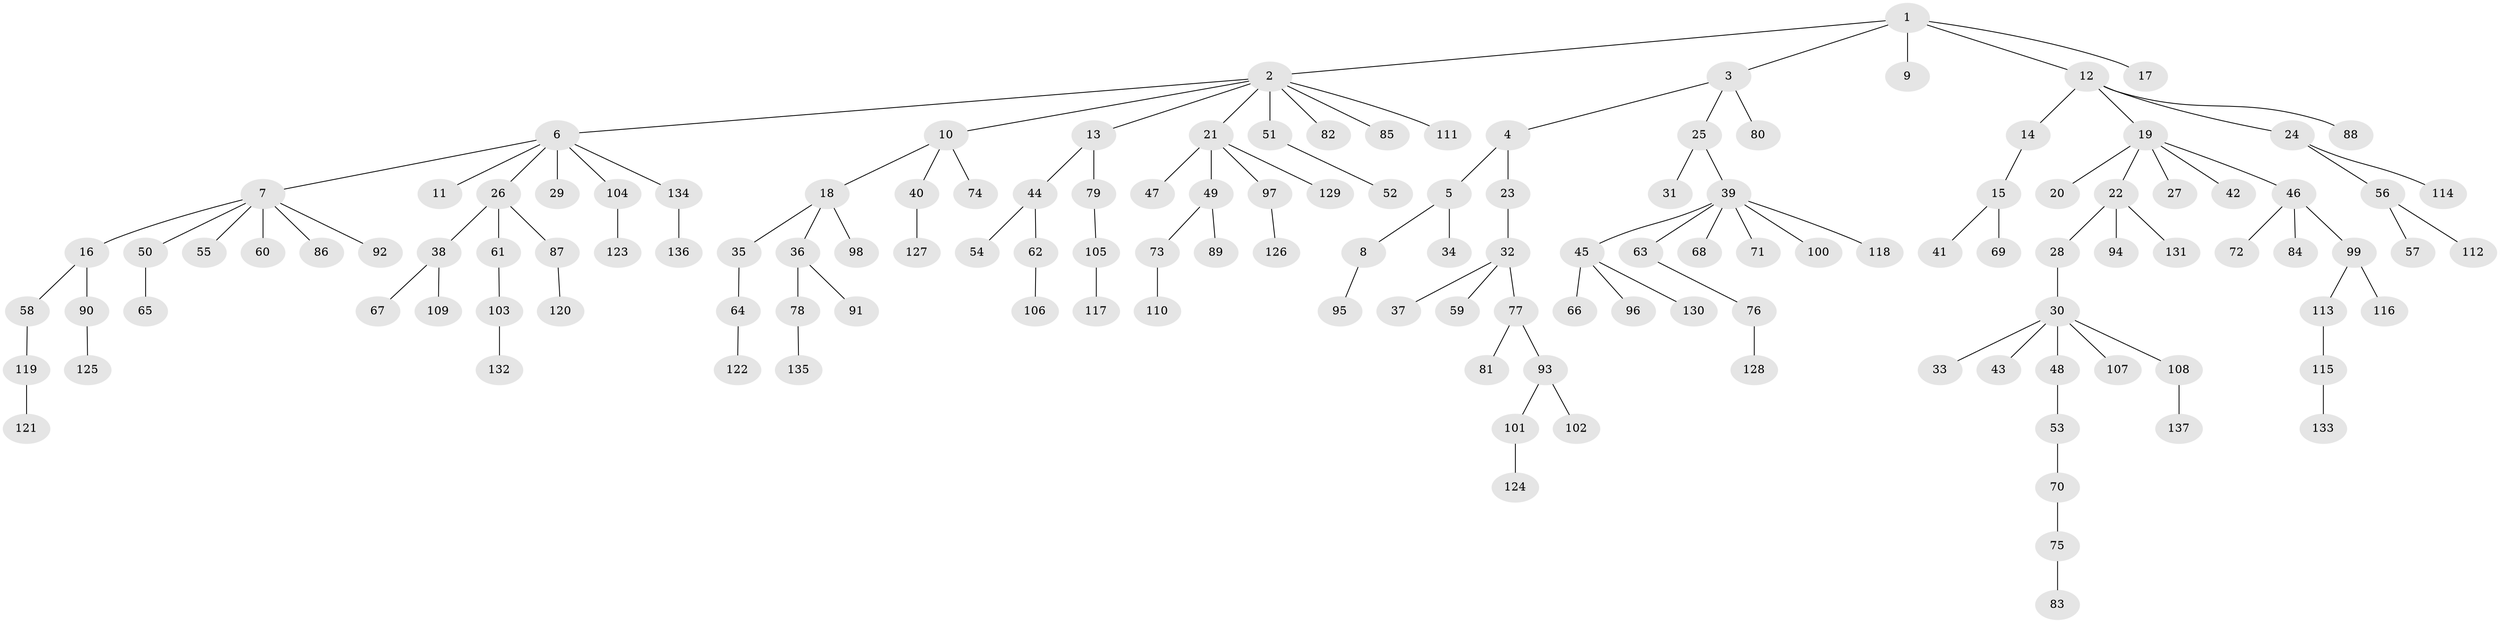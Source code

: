 // Generated by graph-tools (version 1.1) at 2025/02/03/09/25 03:02:24]
// undirected, 137 vertices, 136 edges
graph export_dot {
graph [start="1"]
  node [color=gray90,style=filled];
  1;
  2;
  3;
  4;
  5;
  6;
  7;
  8;
  9;
  10;
  11;
  12;
  13;
  14;
  15;
  16;
  17;
  18;
  19;
  20;
  21;
  22;
  23;
  24;
  25;
  26;
  27;
  28;
  29;
  30;
  31;
  32;
  33;
  34;
  35;
  36;
  37;
  38;
  39;
  40;
  41;
  42;
  43;
  44;
  45;
  46;
  47;
  48;
  49;
  50;
  51;
  52;
  53;
  54;
  55;
  56;
  57;
  58;
  59;
  60;
  61;
  62;
  63;
  64;
  65;
  66;
  67;
  68;
  69;
  70;
  71;
  72;
  73;
  74;
  75;
  76;
  77;
  78;
  79;
  80;
  81;
  82;
  83;
  84;
  85;
  86;
  87;
  88;
  89;
  90;
  91;
  92;
  93;
  94;
  95;
  96;
  97;
  98;
  99;
  100;
  101;
  102;
  103;
  104;
  105;
  106;
  107;
  108;
  109;
  110;
  111;
  112;
  113;
  114;
  115;
  116;
  117;
  118;
  119;
  120;
  121;
  122;
  123;
  124;
  125;
  126;
  127;
  128;
  129;
  130;
  131;
  132;
  133;
  134;
  135;
  136;
  137;
  1 -- 2;
  1 -- 3;
  1 -- 9;
  1 -- 12;
  1 -- 17;
  2 -- 6;
  2 -- 10;
  2 -- 13;
  2 -- 21;
  2 -- 51;
  2 -- 82;
  2 -- 85;
  2 -- 111;
  3 -- 4;
  3 -- 25;
  3 -- 80;
  4 -- 5;
  4 -- 23;
  5 -- 8;
  5 -- 34;
  6 -- 7;
  6 -- 11;
  6 -- 26;
  6 -- 29;
  6 -- 104;
  6 -- 134;
  7 -- 16;
  7 -- 50;
  7 -- 55;
  7 -- 60;
  7 -- 86;
  7 -- 92;
  8 -- 95;
  10 -- 18;
  10 -- 40;
  10 -- 74;
  12 -- 14;
  12 -- 19;
  12 -- 24;
  12 -- 88;
  13 -- 44;
  13 -- 79;
  14 -- 15;
  15 -- 41;
  15 -- 69;
  16 -- 58;
  16 -- 90;
  18 -- 35;
  18 -- 36;
  18 -- 98;
  19 -- 20;
  19 -- 22;
  19 -- 27;
  19 -- 42;
  19 -- 46;
  21 -- 47;
  21 -- 49;
  21 -- 97;
  21 -- 129;
  22 -- 28;
  22 -- 94;
  22 -- 131;
  23 -- 32;
  24 -- 56;
  24 -- 114;
  25 -- 31;
  25 -- 39;
  26 -- 38;
  26 -- 61;
  26 -- 87;
  28 -- 30;
  30 -- 33;
  30 -- 43;
  30 -- 48;
  30 -- 107;
  30 -- 108;
  32 -- 37;
  32 -- 59;
  32 -- 77;
  35 -- 64;
  36 -- 78;
  36 -- 91;
  38 -- 67;
  38 -- 109;
  39 -- 45;
  39 -- 63;
  39 -- 68;
  39 -- 71;
  39 -- 100;
  39 -- 118;
  40 -- 127;
  44 -- 54;
  44 -- 62;
  45 -- 66;
  45 -- 96;
  45 -- 130;
  46 -- 72;
  46 -- 84;
  46 -- 99;
  48 -- 53;
  49 -- 73;
  49 -- 89;
  50 -- 65;
  51 -- 52;
  53 -- 70;
  56 -- 57;
  56 -- 112;
  58 -- 119;
  61 -- 103;
  62 -- 106;
  63 -- 76;
  64 -- 122;
  70 -- 75;
  73 -- 110;
  75 -- 83;
  76 -- 128;
  77 -- 81;
  77 -- 93;
  78 -- 135;
  79 -- 105;
  87 -- 120;
  90 -- 125;
  93 -- 101;
  93 -- 102;
  97 -- 126;
  99 -- 113;
  99 -- 116;
  101 -- 124;
  103 -- 132;
  104 -- 123;
  105 -- 117;
  108 -- 137;
  113 -- 115;
  115 -- 133;
  119 -- 121;
  134 -- 136;
}
